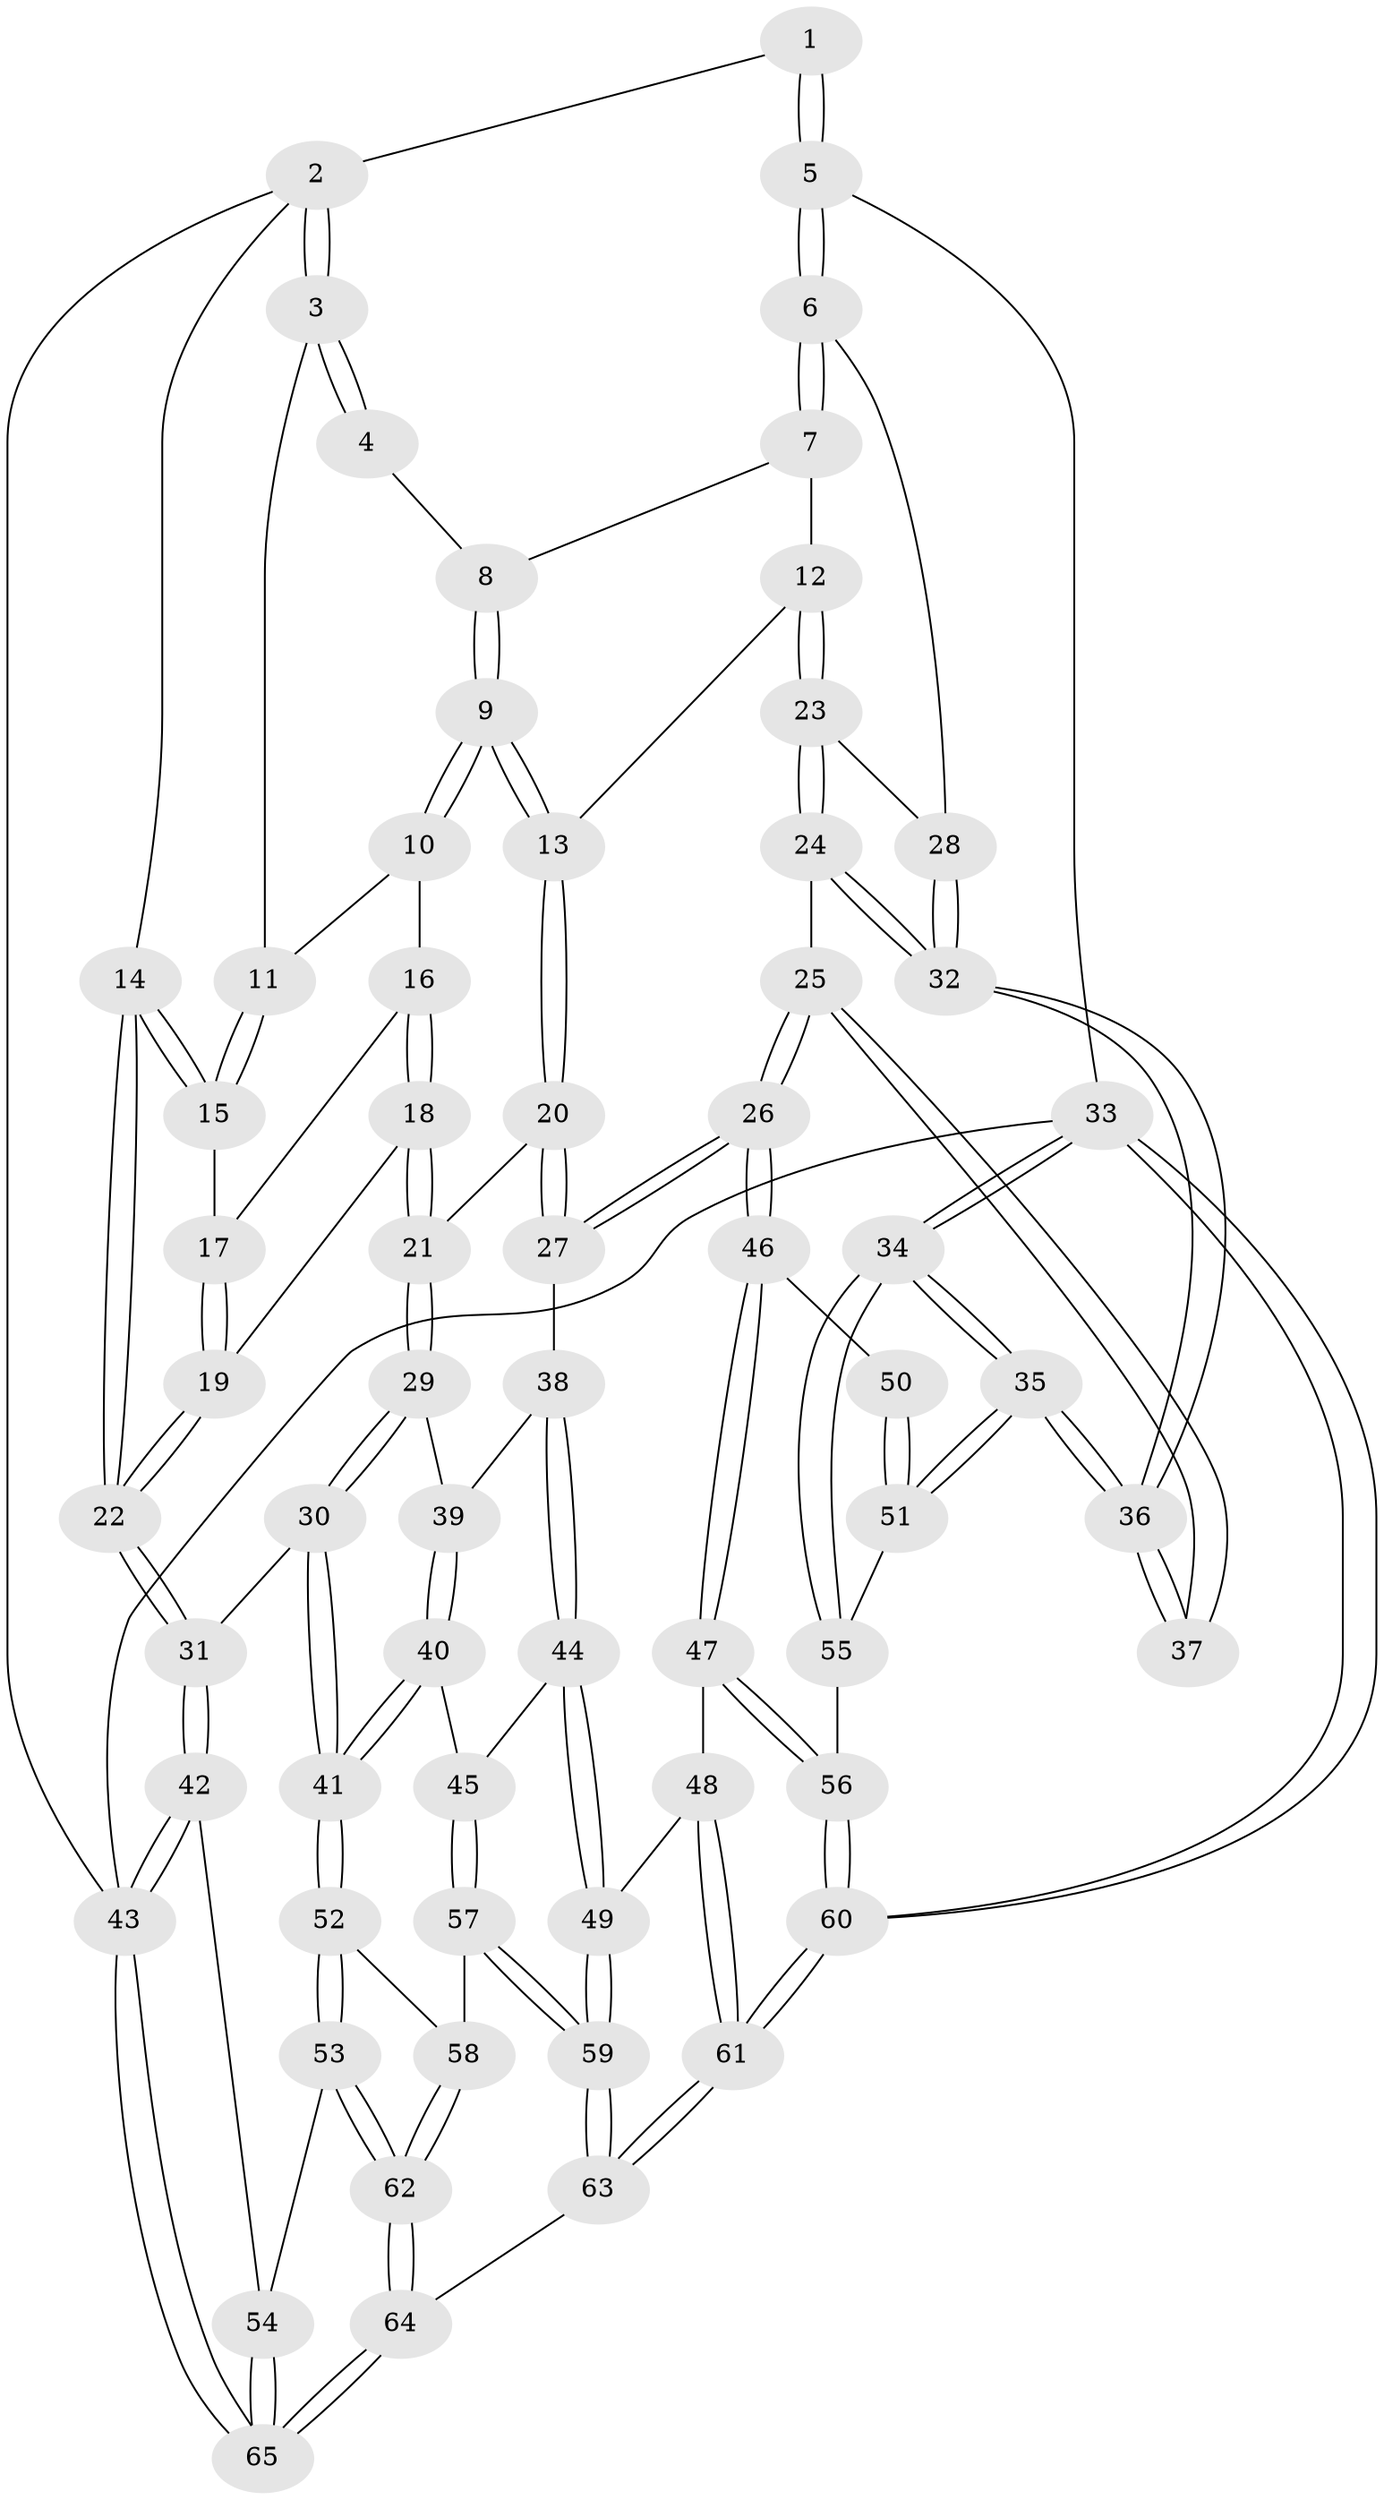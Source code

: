 // Generated by graph-tools (version 1.1) at 2025/00/03/09/25 05:00:24]
// undirected, 65 vertices, 159 edges
graph export_dot {
graph [start="1"]
  node [color=gray90,style=filled];
  1 [pos="+0.474461373949296+0"];
  2 [pos="+0+0.25889067888437267"];
  3 [pos="+0.38227616871752945+0.10153892670442063"];
  4 [pos="+0.4698859030646108+0.004479308870010285"];
  5 [pos="+1+0"];
  6 [pos="+1+0"];
  7 [pos="+0.7083278391072475+0.1834331468623226"];
  8 [pos="+0.5073326312339856+0.05327358051817571"];
  9 [pos="+0.5581221042413624+0.3445004794933033"];
  10 [pos="+0.41567719992112917+0.34187301902870326"];
  11 [pos="+0.36900304082568075+0.24524020619127448"];
  12 [pos="+0.7512683582777961+0.3694631142064455"];
  13 [pos="+0.6106086585510638+0.3964263035772917"];
  14 [pos="+0+0.423776550891168"];
  15 [pos="+0.22136683307405647+0.3645657691003407"];
  16 [pos="+0.4006069961103194+0.37387636178990546"];
  17 [pos="+0.306424387375929+0.389463549602568"];
  18 [pos="+0.41948188534312175+0.510477805590287"];
  19 [pos="+0.3414642722175272+0.47006108304315325"];
  20 [pos="+0.5423993671308138+0.5135438420383849"];
  21 [pos="+0.42347333576784146+0.5173172324713743"];
  22 [pos="+0+0.4824484641014487"];
  23 [pos="+0.8089073264699639+0.3956653935749112"];
  24 [pos="+0.8354300169838941+0.46664517640259096"];
  25 [pos="+0.8347730288040331+0.47288577002731813"];
  26 [pos="+0.753302030624266+0.6508400038856251"];
  27 [pos="+0.5859717628692074+0.6023882676155421"];
  28 [pos="+1+0"];
  29 [pos="+0.3579172136586928+0.6056894015964414"];
  30 [pos="+0+0.5124510087809566"];
  31 [pos="+0+0.500520387123229"];
  32 [pos="+1+0.5064380016323451"];
  33 [pos="+1+1"];
  34 [pos="+1+1"];
  35 [pos="+1+0.7678565638056435"];
  36 [pos="+1+0.7041454520992437"];
  37 [pos="+1+0.6746366720420466"];
  38 [pos="+0.5300485190864778+0.6950231758748349"];
  39 [pos="+0.3660620910178115+0.6409874259699897"];
  40 [pos="+0.3428479108576604+0.7345566134930342"];
  41 [pos="+0.29106326490700224+0.7985906201263024"];
  42 [pos="+0+0.7935227563675585"];
  43 [pos="+0+1"];
  44 [pos="+0.5330353374141088+0.7869047430870663"];
  45 [pos="+0.5316030443161839+0.787336452238443"];
  46 [pos="+0.7675870347242405+0.7003367731565904"];
  47 [pos="+0.7455915075860402+0.7954463626827852"];
  48 [pos="+0.7088264441374366+0.8180996487275894"];
  49 [pos="+0.6146330801848661+0.8420509578756901"];
  50 [pos="+0.9216980880578097+0.7044192822135393"];
  51 [pos="+0.9232851495088504+0.8619160867702049"];
  52 [pos="+0.2896628607319262+0.8128863376766716"];
  53 [pos="+0.2366855224335948+0.8650376630748481"];
  54 [pos="+0.17132901127189942+0.8875728774410213"];
  55 [pos="+0.8861751490007939+0.8875614304252201"];
  56 [pos="+0.8674563638076535+0.8911206966534011"];
  57 [pos="+0.4197765505443698+0.8781493320935551"];
  58 [pos="+0.38247130462032786+0.8764182969754111"];
  59 [pos="+0.5468270048825693+1"];
  60 [pos="+0.7708320459715435+1"];
  61 [pos="+0.7544538040249797+1"];
  62 [pos="+0.34078441129184067+1"];
  63 [pos="+0.5478646426660463+1"];
  64 [pos="+0.3680761490150426+1"];
  65 [pos="+0.15149403121028884+1"];
  1 -- 2;
  1 -- 5;
  1 -- 5;
  2 -- 3;
  2 -- 3;
  2 -- 14;
  2 -- 43;
  3 -- 4;
  3 -- 4;
  3 -- 11;
  4 -- 8;
  5 -- 6;
  5 -- 6;
  5 -- 33;
  6 -- 7;
  6 -- 7;
  6 -- 28;
  7 -- 8;
  7 -- 12;
  8 -- 9;
  8 -- 9;
  9 -- 10;
  9 -- 10;
  9 -- 13;
  9 -- 13;
  10 -- 11;
  10 -- 16;
  11 -- 15;
  11 -- 15;
  12 -- 13;
  12 -- 23;
  12 -- 23;
  13 -- 20;
  13 -- 20;
  14 -- 15;
  14 -- 15;
  14 -- 22;
  14 -- 22;
  15 -- 17;
  16 -- 17;
  16 -- 18;
  16 -- 18;
  17 -- 19;
  17 -- 19;
  18 -- 19;
  18 -- 21;
  18 -- 21;
  19 -- 22;
  19 -- 22;
  20 -- 21;
  20 -- 27;
  20 -- 27;
  21 -- 29;
  21 -- 29;
  22 -- 31;
  22 -- 31;
  23 -- 24;
  23 -- 24;
  23 -- 28;
  24 -- 25;
  24 -- 32;
  24 -- 32;
  25 -- 26;
  25 -- 26;
  25 -- 37;
  25 -- 37;
  26 -- 27;
  26 -- 27;
  26 -- 46;
  26 -- 46;
  27 -- 38;
  28 -- 32;
  28 -- 32;
  29 -- 30;
  29 -- 30;
  29 -- 39;
  30 -- 31;
  30 -- 41;
  30 -- 41;
  31 -- 42;
  31 -- 42;
  32 -- 36;
  32 -- 36;
  33 -- 34;
  33 -- 34;
  33 -- 60;
  33 -- 60;
  33 -- 43;
  34 -- 35;
  34 -- 35;
  34 -- 55;
  34 -- 55;
  35 -- 36;
  35 -- 36;
  35 -- 51;
  35 -- 51;
  36 -- 37;
  36 -- 37;
  38 -- 39;
  38 -- 44;
  38 -- 44;
  39 -- 40;
  39 -- 40;
  40 -- 41;
  40 -- 41;
  40 -- 45;
  41 -- 52;
  41 -- 52;
  42 -- 43;
  42 -- 43;
  42 -- 54;
  43 -- 65;
  43 -- 65;
  44 -- 45;
  44 -- 49;
  44 -- 49;
  45 -- 57;
  45 -- 57;
  46 -- 47;
  46 -- 47;
  46 -- 50;
  47 -- 48;
  47 -- 56;
  47 -- 56;
  48 -- 49;
  48 -- 61;
  48 -- 61;
  49 -- 59;
  49 -- 59;
  50 -- 51;
  50 -- 51;
  51 -- 55;
  52 -- 53;
  52 -- 53;
  52 -- 58;
  53 -- 54;
  53 -- 62;
  53 -- 62;
  54 -- 65;
  54 -- 65;
  55 -- 56;
  56 -- 60;
  56 -- 60;
  57 -- 58;
  57 -- 59;
  57 -- 59;
  58 -- 62;
  58 -- 62;
  59 -- 63;
  59 -- 63;
  60 -- 61;
  60 -- 61;
  61 -- 63;
  61 -- 63;
  62 -- 64;
  62 -- 64;
  63 -- 64;
  64 -- 65;
  64 -- 65;
}
